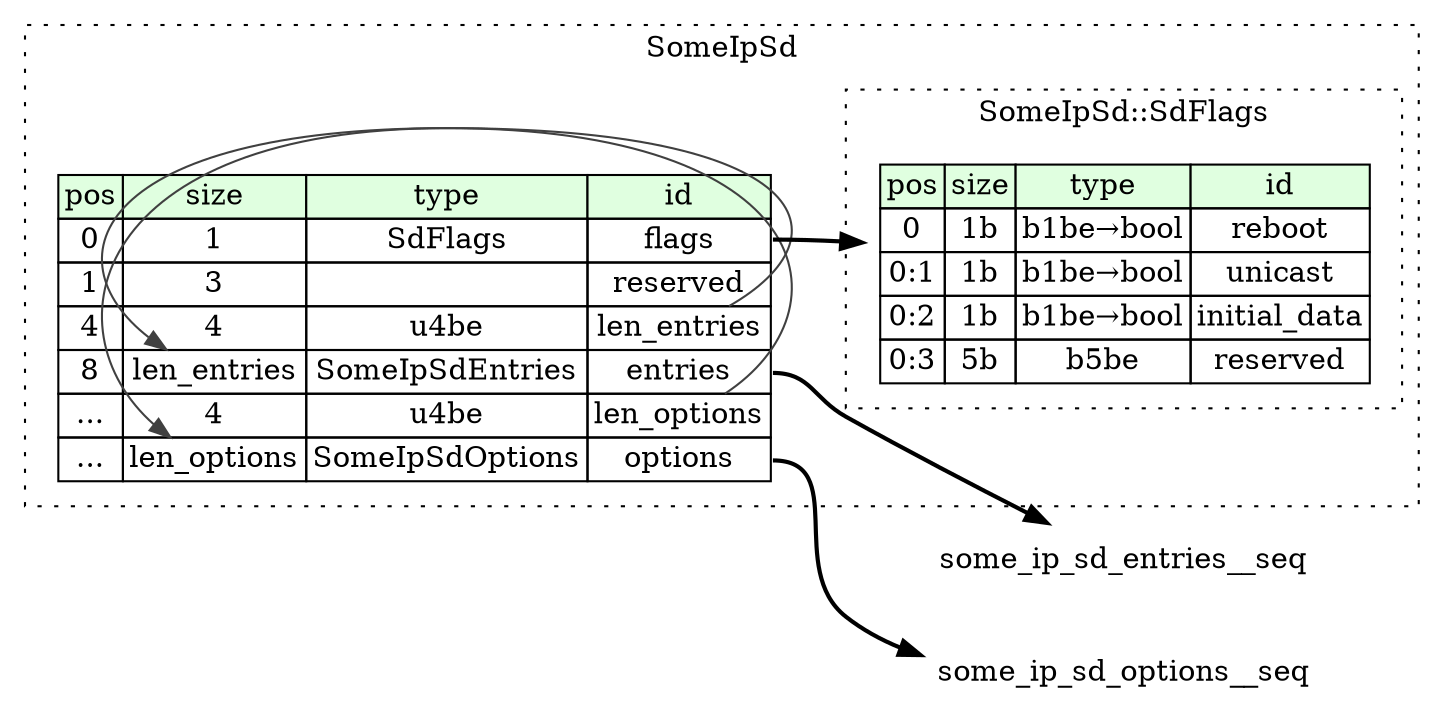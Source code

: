 digraph {
	rankdir=LR;
	node [shape=plaintext];
	subgraph cluster__some_ip_sd {
		label="SomeIpSd";
		graph[style=dotted];

		some_ip_sd__seq [label=<<TABLE BORDER="0" CELLBORDER="1" CELLSPACING="0">
			<TR><TD BGCOLOR="#E0FFE0">pos</TD><TD BGCOLOR="#E0FFE0">size</TD><TD BGCOLOR="#E0FFE0">type</TD><TD BGCOLOR="#E0FFE0">id</TD></TR>
			<TR><TD PORT="flags_pos">0</TD><TD PORT="flags_size">1</TD><TD>SdFlags</TD><TD PORT="flags_type">flags</TD></TR>
			<TR><TD PORT="reserved_pos">1</TD><TD PORT="reserved_size">3</TD><TD></TD><TD PORT="reserved_type">reserved</TD></TR>
			<TR><TD PORT="len_entries_pos">4</TD><TD PORT="len_entries_size">4</TD><TD>u4be</TD><TD PORT="len_entries_type">len_entries</TD></TR>
			<TR><TD PORT="entries_pos">8</TD><TD PORT="entries_size">len_entries</TD><TD>SomeIpSdEntries</TD><TD PORT="entries_type">entries</TD></TR>
			<TR><TD PORT="len_options_pos">...</TD><TD PORT="len_options_size">4</TD><TD>u4be</TD><TD PORT="len_options_type">len_options</TD></TR>
			<TR><TD PORT="options_pos">...</TD><TD PORT="options_size">len_options</TD><TD>SomeIpSdOptions</TD><TD PORT="options_type">options</TD></TR>
		</TABLE>>];
		subgraph cluster__sd_flags {
			label="SomeIpSd::SdFlags";
			graph[style=dotted];

			sd_flags__seq [label=<<TABLE BORDER="0" CELLBORDER="1" CELLSPACING="0">
				<TR><TD BGCOLOR="#E0FFE0">pos</TD><TD BGCOLOR="#E0FFE0">size</TD><TD BGCOLOR="#E0FFE0">type</TD><TD BGCOLOR="#E0FFE0">id</TD></TR>
				<TR><TD PORT="reboot_pos">0</TD><TD PORT="reboot_size">1b</TD><TD>b1be→bool</TD><TD PORT="reboot_type">reboot</TD></TR>
				<TR><TD PORT="unicast_pos">0:1</TD><TD PORT="unicast_size">1b</TD><TD>b1be→bool</TD><TD PORT="unicast_type">unicast</TD></TR>
				<TR><TD PORT="initial_data_pos">0:2</TD><TD PORT="initial_data_size">1b</TD><TD>b1be→bool</TD><TD PORT="initial_data_type">initial_data</TD></TR>
				<TR><TD PORT="reserved_pos">0:3</TD><TD PORT="reserved_size">5b</TD><TD>b5be</TD><TD PORT="reserved_type">reserved</TD></TR>
			</TABLE>>];
		}
	}
	some_ip_sd__seq:flags_type -> sd_flags__seq [style=bold];
	some_ip_sd__seq:len_entries_type -> some_ip_sd__seq:entries_size [color="#404040"];
	some_ip_sd__seq:entries_type -> some_ip_sd_entries__seq [style=bold];
	some_ip_sd__seq:len_options_type -> some_ip_sd__seq:options_size [color="#404040"];
	some_ip_sd__seq:options_type -> some_ip_sd_options__seq [style=bold];
}
